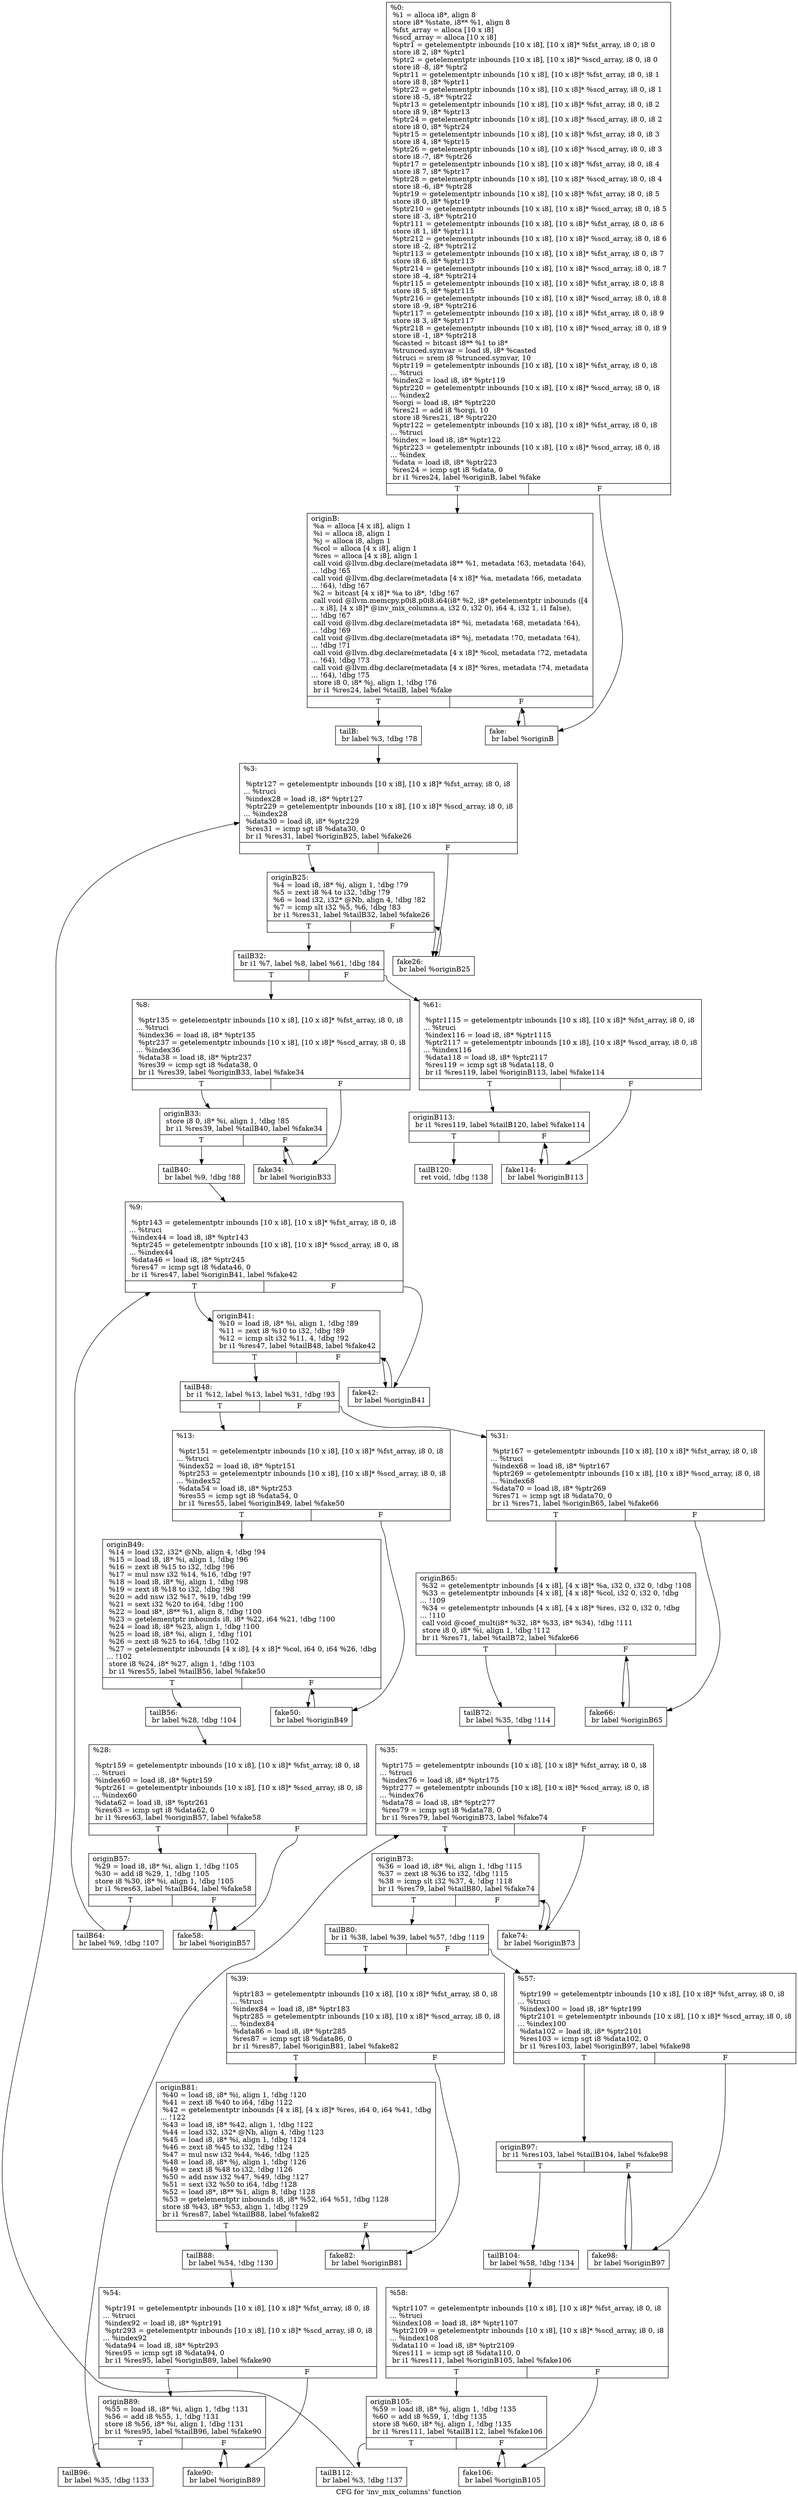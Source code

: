 digraph "CFG for 'inv_mix_columns' function" {
	label="CFG for 'inv_mix_columns' function";

	Node0x55a81253e360 [shape=record,label="{%0:\l  %1 = alloca i8*, align 8\l  store i8* %state, i8** %1, align 8\l  %fst_array = alloca [10 x i8]\l  %scd_array = alloca [10 x i8]\l  %ptr1 = getelementptr inbounds [10 x i8], [10 x i8]* %fst_array, i8 0, i8 0\l  store i8 2, i8* %ptr1\l  %ptr2 = getelementptr inbounds [10 x i8], [10 x i8]* %scd_array, i8 0, i8 0\l  store i8 -8, i8* %ptr2\l  %ptr11 = getelementptr inbounds [10 x i8], [10 x i8]* %fst_array, i8 0, i8 1\l  store i8 8, i8* %ptr11\l  %ptr22 = getelementptr inbounds [10 x i8], [10 x i8]* %scd_array, i8 0, i8 1\l  store i8 -5, i8* %ptr22\l  %ptr13 = getelementptr inbounds [10 x i8], [10 x i8]* %fst_array, i8 0, i8 2\l  store i8 9, i8* %ptr13\l  %ptr24 = getelementptr inbounds [10 x i8], [10 x i8]* %scd_array, i8 0, i8 2\l  store i8 0, i8* %ptr24\l  %ptr15 = getelementptr inbounds [10 x i8], [10 x i8]* %fst_array, i8 0, i8 3\l  store i8 4, i8* %ptr15\l  %ptr26 = getelementptr inbounds [10 x i8], [10 x i8]* %scd_array, i8 0, i8 3\l  store i8 -7, i8* %ptr26\l  %ptr17 = getelementptr inbounds [10 x i8], [10 x i8]* %fst_array, i8 0, i8 4\l  store i8 7, i8* %ptr17\l  %ptr28 = getelementptr inbounds [10 x i8], [10 x i8]* %scd_array, i8 0, i8 4\l  store i8 -6, i8* %ptr28\l  %ptr19 = getelementptr inbounds [10 x i8], [10 x i8]* %fst_array, i8 0, i8 5\l  store i8 0, i8* %ptr19\l  %ptr210 = getelementptr inbounds [10 x i8], [10 x i8]* %scd_array, i8 0, i8 5\l  store i8 -3, i8* %ptr210\l  %ptr111 = getelementptr inbounds [10 x i8], [10 x i8]* %fst_array, i8 0, i8 6\l  store i8 1, i8* %ptr111\l  %ptr212 = getelementptr inbounds [10 x i8], [10 x i8]* %scd_array, i8 0, i8 6\l  store i8 -2, i8* %ptr212\l  %ptr113 = getelementptr inbounds [10 x i8], [10 x i8]* %fst_array, i8 0, i8 7\l  store i8 6, i8* %ptr113\l  %ptr214 = getelementptr inbounds [10 x i8], [10 x i8]* %scd_array, i8 0, i8 7\l  store i8 -4, i8* %ptr214\l  %ptr115 = getelementptr inbounds [10 x i8], [10 x i8]* %fst_array, i8 0, i8 8\l  store i8 5, i8* %ptr115\l  %ptr216 = getelementptr inbounds [10 x i8], [10 x i8]* %scd_array, i8 0, i8 8\l  store i8 -9, i8* %ptr216\l  %ptr117 = getelementptr inbounds [10 x i8], [10 x i8]* %fst_array, i8 0, i8 9\l  store i8 3, i8* %ptr117\l  %ptr218 = getelementptr inbounds [10 x i8], [10 x i8]* %scd_array, i8 0, i8 9\l  store i8 -1, i8* %ptr218\l  %casted = bitcast i8** %1 to i8*\l  %trunced.symvar = load i8, i8* %casted\l  %truci = srem i8 %trunced.symvar, 10\l  %ptr119 = getelementptr inbounds [10 x i8], [10 x i8]* %fst_array, i8 0, i8\l... %truci\l  %index2 = load i8, i8* %ptr119\l  %ptr220 = getelementptr inbounds [10 x i8], [10 x i8]* %scd_array, i8 0, i8\l... %index2\l  %orgi = load i8, i8* %ptr220\l  %res21 = add i8 %orgi, 10\l  store i8 %res21, i8* %ptr220\l  %ptr122 = getelementptr inbounds [10 x i8], [10 x i8]* %fst_array, i8 0, i8\l... %truci\l  %index = load i8, i8* %ptr122\l  %ptr223 = getelementptr inbounds [10 x i8], [10 x i8]* %scd_array, i8 0, i8\l... %index\l  %data = load i8, i8* %ptr223\l  %res24 = icmp sgt i8 %data, 0\l  br i1 %res24, label %originB, label %fake\l|{<s0>T|<s1>F}}"];
	Node0x55a81253e360:s0 -> Node0x55a81253e3b0;
	Node0x55a81253e360:s1 -> Node0x55a81253ef90;
	Node0x55a81253e3b0 [shape=record,label="{originB:                                          \l  %a = alloca [4 x i8], align 1\l  %i = alloca i8, align 1\l  %j = alloca i8, align 1\l  %col = alloca [4 x i8], align 1\l  %res = alloca [4 x i8], align 1\l  call void @llvm.dbg.declare(metadata i8** %1, metadata !63, metadata !64),\l... !dbg !65\l  call void @llvm.dbg.declare(metadata [4 x i8]* %a, metadata !66, metadata\l... !64), !dbg !67\l  %2 = bitcast [4 x i8]* %a to i8*, !dbg !67\l  call void @llvm.memcpy.p0i8.p0i8.i64(i8* %2, i8* getelementptr inbounds ([4\l... x i8], [4 x i8]* @inv_mix_columns.a, i32 0, i32 0), i64 4, i32 1, i1 false),\l... !dbg !67\l  call void @llvm.dbg.declare(metadata i8* %i, metadata !68, metadata !64),\l... !dbg !69\l  call void @llvm.dbg.declare(metadata i8* %j, metadata !70, metadata !64),\l... !dbg !71\l  call void @llvm.dbg.declare(metadata [4 x i8]* %col, metadata !72, metadata\l... !64), !dbg !73\l  call void @llvm.dbg.declare(metadata [4 x i8]* %res, metadata !74, metadata\l... !64), !dbg !75\l  store i8 0, i8* %j, align 1, !dbg !76\l  br i1 %res24, label %tailB, label %fake\l|{<s0>T|<s1>F}}"];
	Node0x55a81253e3b0:s0 -> Node0x55a81253e400;
	Node0x55a81253e3b0:s1 -> Node0x55a81253ef90;
	Node0x55a81253e400 [shape=record,label="{tailB:                                            \l  br label %3, !dbg !78\l}"];
	Node0x55a81253e400 -> Node0x55a81253e450;
	Node0x55a81253e450 [shape=record,label="{%3:\l\l  %ptr127 = getelementptr inbounds [10 x i8], [10 x i8]* %fst_array, i8 0, i8\l... %truci\l  %index28 = load i8, i8* %ptr127\l  %ptr229 = getelementptr inbounds [10 x i8], [10 x i8]* %scd_array, i8 0, i8\l... %index28\l  %data30 = load i8, i8* %ptr229\l  %res31 = icmp sgt i8 %data30, 0\l  br i1 %res31, label %originB25, label %fake26\l|{<s0>T|<s1>F}}"];
	Node0x55a81253e450:s0 -> Node0x55a81253e4a0;
	Node0x55a81253e450:s1 -> Node0x55a81253efe0;
	Node0x55a81253e4a0 [shape=record,label="{originB25:                                        \l  %4 = load i8, i8* %j, align 1, !dbg !79\l  %5 = zext i8 %4 to i32, !dbg !79\l  %6 = load i32, i32* @Nb, align 4, !dbg !82\l  %7 = icmp slt i32 %5, %6, !dbg !83\l  br i1 %res31, label %tailB32, label %fake26\l|{<s0>T|<s1>F}}"];
	Node0x55a81253e4a0:s0 -> Node0x55a81253e4f0;
	Node0x55a81253e4a0:s1 -> Node0x55a81253efe0;
	Node0x55a81253e4f0 [shape=record,label="{tailB32:                                          \l  br i1 %7, label %8, label %61, !dbg !84\l|{<s0>T|<s1>F}}"];
	Node0x55a81253e4f0:s0 -> Node0x55a81253e540;
	Node0x55a81253e4f0:s1 -> Node0x55a81253eea0;
	Node0x55a81253e540 [shape=record,label="{%8:\l\l  %ptr135 = getelementptr inbounds [10 x i8], [10 x i8]* %fst_array, i8 0, i8\l... %truci\l  %index36 = load i8, i8* %ptr135\l  %ptr237 = getelementptr inbounds [10 x i8], [10 x i8]* %scd_array, i8 0, i8\l... %index36\l  %data38 = load i8, i8* %ptr237\l  %res39 = icmp sgt i8 %data38, 0\l  br i1 %res39, label %originB33, label %fake34\l|{<s0>T|<s1>F}}"];
	Node0x55a81253e540:s0 -> Node0x55a81253e590;
	Node0x55a81253e540:s1 -> Node0x55a81253f030;
	Node0x55a81253e590 [shape=record,label="{originB33:                                        \l  store i8 0, i8* %i, align 1, !dbg !85\l  br i1 %res39, label %tailB40, label %fake34\l|{<s0>T|<s1>F}}"];
	Node0x55a81253e590:s0 -> Node0x55a81253e5e0;
	Node0x55a81253e590:s1 -> Node0x55a81253f030;
	Node0x55a81253e5e0 [shape=record,label="{tailB40:                                          \l  br label %9, !dbg !88\l}"];
	Node0x55a81253e5e0 -> Node0x55a81253e630;
	Node0x55a81253e630 [shape=record,label="{%9:\l\l  %ptr143 = getelementptr inbounds [10 x i8], [10 x i8]* %fst_array, i8 0, i8\l... %truci\l  %index44 = load i8, i8* %ptr143\l  %ptr245 = getelementptr inbounds [10 x i8], [10 x i8]* %scd_array, i8 0, i8\l... %index44\l  %data46 = load i8, i8* %ptr245\l  %res47 = icmp sgt i8 %data46, 0\l  br i1 %res47, label %originB41, label %fake42\l|{<s0>T|<s1>F}}"];
	Node0x55a81253e630:s0 -> Node0x55a81253e680;
	Node0x55a81253e630:s1 -> Node0x55a81253f080;
	Node0x55a81253e680 [shape=record,label="{originB41:                                        \l  %10 = load i8, i8* %i, align 1, !dbg !89\l  %11 = zext i8 %10 to i32, !dbg !89\l  %12 = icmp slt i32 %11, 4, !dbg !92\l  br i1 %res47, label %tailB48, label %fake42\l|{<s0>T|<s1>F}}"];
	Node0x55a81253e680:s0 -> Node0x55a81253e6d0;
	Node0x55a81253e680:s1 -> Node0x55a81253f080;
	Node0x55a81253e6d0 [shape=record,label="{tailB48:                                          \l  br i1 %12, label %13, label %31, !dbg !93\l|{<s0>T|<s1>F}}"];
	Node0x55a81253e6d0:s0 -> Node0x55a81253e720;
	Node0x55a81253e6d0:s1 -> Node0x55a81253e900;
	Node0x55a81253e720 [shape=record,label="{%13:\l\l  %ptr151 = getelementptr inbounds [10 x i8], [10 x i8]* %fst_array, i8 0, i8\l... %truci\l  %index52 = load i8, i8* %ptr151\l  %ptr253 = getelementptr inbounds [10 x i8], [10 x i8]* %scd_array, i8 0, i8\l... %index52\l  %data54 = load i8, i8* %ptr253\l  %res55 = icmp sgt i8 %data54, 0\l  br i1 %res55, label %originB49, label %fake50\l|{<s0>T|<s1>F}}"];
	Node0x55a81253e720:s0 -> Node0x55a81253e770;
	Node0x55a81253e720:s1 -> Node0x55a81253f0d0;
	Node0x55a81253e770 [shape=record,label="{originB49:                                        \l  %14 = load i32, i32* @Nb, align 4, !dbg !94\l  %15 = load i8, i8* %i, align 1, !dbg !96\l  %16 = zext i8 %15 to i32, !dbg !96\l  %17 = mul nsw i32 %14, %16, !dbg !97\l  %18 = load i8, i8* %j, align 1, !dbg !98\l  %19 = zext i8 %18 to i32, !dbg !98\l  %20 = add nsw i32 %17, %19, !dbg !99\l  %21 = sext i32 %20 to i64, !dbg !100\l  %22 = load i8*, i8** %1, align 8, !dbg !100\l  %23 = getelementptr inbounds i8, i8* %22, i64 %21, !dbg !100\l  %24 = load i8, i8* %23, align 1, !dbg !100\l  %25 = load i8, i8* %i, align 1, !dbg !101\l  %26 = zext i8 %25 to i64, !dbg !102\l  %27 = getelementptr inbounds [4 x i8], [4 x i8]* %col, i64 0, i64 %26, !dbg\l... !102\l  store i8 %24, i8* %27, align 1, !dbg !103\l  br i1 %res55, label %tailB56, label %fake50\l|{<s0>T|<s1>F}}"];
	Node0x55a81253e770:s0 -> Node0x55a81253e7c0;
	Node0x55a81253e770:s1 -> Node0x55a81253f0d0;
	Node0x55a81253e7c0 [shape=record,label="{tailB56:                                          \l  br label %28, !dbg !104\l}"];
	Node0x55a81253e7c0 -> Node0x55a81253e810;
	Node0x55a81253e810 [shape=record,label="{%28:\l\l  %ptr159 = getelementptr inbounds [10 x i8], [10 x i8]* %fst_array, i8 0, i8\l... %truci\l  %index60 = load i8, i8* %ptr159\l  %ptr261 = getelementptr inbounds [10 x i8], [10 x i8]* %scd_array, i8 0, i8\l... %index60\l  %data62 = load i8, i8* %ptr261\l  %res63 = icmp sgt i8 %data62, 0\l  br i1 %res63, label %originB57, label %fake58\l|{<s0>T|<s1>F}}"];
	Node0x55a81253e810:s0 -> Node0x55a81253e860;
	Node0x55a81253e810:s1 -> Node0x55a81253f120;
	Node0x55a81253e860 [shape=record,label="{originB57:                                        \l  %29 = load i8, i8* %i, align 1, !dbg !105\l  %30 = add i8 %29, 1, !dbg !105\l  store i8 %30, i8* %i, align 1, !dbg !105\l  br i1 %res63, label %tailB64, label %fake58\l|{<s0>T|<s1>F}}"];
	Node0x55a81253e860:s0 -> Node0x55a81253e8b0;
	Node0x55a81253e860:s1 -> Node0x55a81253f120;
	Node0x55a81253e8b0 [shape=record,label="{tailB64:                                          \l  br label %9, !dbg !107\l}"];
	Node0x55a81253e8b0 -> Node0x55a81253e630;
	Node0x55a81253e900 [shape=record,label="{%31:\l\l  %ptr167 = getelementptr inbounds [10 x i8], [10 x i8]* %fst_array, i8 0, i8\l... %truci\l  %index68 = load i8, i8* %ptr167\l  %ptr269 = getelementptr inbounds [10 x i8], [10 x i8]* %scd_array, i8 0, i8\l... %index68\l  %data70 = load i8, i8* %ptr269\l  %res71 = icmp sgt i8 %data70, 0\l  br i1 %res71, label %originB65, label %fake66\l|{<s0>T|<s1>F}}"];
	Node0x55a81253e900:s0 -> Node0x55a81253e950;
	Node0x55a81253e900:s1 -> Node0x55a81253f170;
	Node0x55a81253e950 [shape=record,label="{originB65:                                        \l  %32 = getelementptr inbounds [4 x i8], [4 x i8]* %a, i32 0, i32 0, !dbg !108\l  %33 = getelementptr inbounds [4 x i8], [4 x i8]* %col, i32 0, i32 0, !dbg\l... !109\l  %34 = getelementptr inbounds [4 x i8], [4 x i8]* %res, i32 0, i32 0, !dbg\l... !110\l  call void @coef_mult(i8* %32, i8* %33, i8* %34), !dbg !111\l  store i8 0, i8* %i, align 1, !dbg !112\l  br i1 %res71, label %tailB72, label %fake66\l|{<s0>T|<s1>F}}"];
	Node0x55a81253e950:s0 -> Node0x55a81253e9a0;
	Node0x55a81253e950:s1 -> Node0x55a81253f170;
	Node0x55a81253e9a0 [shape=record,label="{tailB72:                                          \l  br label %35, !dbg !114\l}"];
	Node0x55a81253e9a0 -> Node0x55a81253e9f0;
	Node0x55a81253e9f0 [shape=record,label="{%35:\l\l  %ptr175 = getelementptr inbounds [10 x i8], [10 x i8]* %fst_array, i8 0, i8\l... %truci\l  %index76 = load i8, i8* %ptr175\l  %ptr277 = getelementptr inbounds [10 x i8], [10 x i8]* %scd_array, i8 0, i8\l... %index76\l  %data78 = load i8, i8* %ptr277\l  %res79 = icmp sgt i8 %data78, 0\l  br i1 %res79, label %originB73, label %fake74\l|{<s0>T|<s1>F}}"];
	Node0x55a81253e9f0:s0 -> Node0x55a81253ea40;
	Node0x55a81253e9f0:s1 -> Node0x55a81253f1c0;
	Node0x55a81253ea40 [shape=record,label="{originB73:                                        \l  %36 = load i8, i8* %i, align 1, !dbg !115\l  %37 = zext i8 %36 to i32, !dbg !115\l  %38 = icmp slt i32 %37, 4, !dbg !118\l  br i1 %res79, label %tailB80, label %fake74\l|{<s0>T|<s1>F}}"];
	Node0x55a81253ea40:s0 -> Node0x55a81253ea90;
	Node0x55a81253ea40:s1 -> Node0x55a81253f1c0;
	Node0x55a81253ea90 [shape=record,label="{tailB80:                                          \l  br i1 %38, label %39, label %57, !dbg !119\l|{<s0>T|<s1>F}}"];
	Node0x55a81253ea90:s0 -> Node0x55a81253eae0;
	Node0x55a81253ea90:s1 -> Node0x55a81253ecc0;
	Node0x55a81253eae0 [shape=record,label="{%39:\l\l  %ptr183 = getelementptr inbounds [10 x i8], [10 x i8]* %fst_array, i8 0, i8\l... %truci\l  %index84 = load i8, i8* %ptr183\l  %ptr285 = getelementptr inbounds [10 x i8], [10 x i8]* %scd_array, i8 0, i8\l... %index84\l  %data86 = load i8, i8* %ptr285\l  %res87 = icmp sgt i8 %data86, 0\l  br i1 %res87, label %originB81, label %fake82\l|{<s0>T|<s1>F}}"];
	Node0x55a81253eae0:s0 -> Node0x55a81253eb30;
	Node0x55a81253eae0:s1 -> Node0x55a81253f210;
	Node0x55a81253eb30 [shape=record,label="{originB81:                                        \l  %40 = load i8, i8* %i, align 1, !dbg !120\l  %41 = zext i8 %40 to i64, !dbg !122\l  %42 = getelementptr inbounds [4 x i8], [4 x i8]* %res, i64 0, i64 %41, !dbg\l... !122\l  %43 = load i8, i8* %42, align 1, !dbg !122\l  %44 = load i32, i32* @Nb, align 4, !dbg !123\l  %45 = load i8, i8* %i, align 1, !dbg !124\l  %46 = zext i8 %45 to i32, !dbg !124\l  %47 = mul nsw i32 %44, %46, !dbg !125\l  %48 = load i8, i8* %j, align 1, !dbg !126\l  %49 = zext i8 %48 to i32, !dbg !126\l  %50 = add nsw i32 %47, %49, !dbg !127\l  %51 = sext i32 %50 to i64, !dbg !128\l  %52 = load i8*, i8** %1, align 8, !dbg !128\l  %53 = getelementptr inbounds i8, i8* %52, i64 %51, !dbg !128\l  store i8 %43, i8* %53, align 1, !dbg !129\l  br i1 %res87, label %tailB88, label %fake82\l|{<s0>T|<s1>F}}"];
	Node0x55a81253eb30:s0 -> Node0x55a81253eb80;
	Node0x55a81253eb30:s1 -> Node0x55a81253f210;
	Node0x55a81253eb80 [shape=record,label="{tailB88:                                          \l  br label %54, !dbg !130\l}"];
	Node0x55a81253eb80 -> Node0x55a81253ebd0;
	Node0x55a81253ebd0 [shape=record,label="{%54:\l\l  %ptr191 = getelementptr inbounds [10 x i8], [10 x i8]* %fst_array, i8 0, i8\l... %truci\l  %index92 = load i8, i8* %ptr191\l  %ptr293 = getelementptr inbounds [10 x i8], [10 x i8]* %scd_array, i8 0, i8\l... %index92\l  %data94 = load i8, i8* %ptr293\l  %res95 = icmp sgt i8 %data94, 0\l  br i1 %res95, label %originB89, label %fake90\l|{<s0>T|<s1>F}}"];
	Node0x55a81253ebd0:s0 -> Node0x55a81253ec20;
	Node0x55a81253ebd0:s1 -> Node0x55a81253f260;
	Node0x55a81253ec20 [shape=record,label="{originB89:                                        \l  %55 = load i8, i8* %i, align 1, !dbg !131\l  %56 = add i8 %55, 1, !dbg !131\l  store i8 %56, i8* %i, align 1, !dbg !131\l  br i1 %res95, label %tailB96, label %fake90\l|{<s0>T|<s1>F}}"];
	Node0x55a81253ec20:s0 -> Node0x55a81253ec70;
	Node0x55a81253ec20:s1 -> Node0x55a81253f260;
	Node0x55a81253ec70 [shape=record,label="{tailB96:                                          \l  br label %35, !dbg !133\l}"];
	Node0x55a81253ec70 -> Node0x55a81253e9f0;
	Node0x55a81253ecc0 [shape=record,label="{%57:\l\l  %ptr199 = getelementptr inbounds [10 x i8], [10 x i8]* %fst_array, i8 0, i8\l... %truci\l  %index100 = load i8, i8* %ptr199\l  %ptr2101 = getelementptr inbounds [10 x i8], [10 x i8]* %scd_array, i8 0, i8\l... %index100\l  %data102 = load i8, i8* %ptr2101\l  %res103 = icmp sgt i8 %data102, 0\l  br i1 %res103, label %originB97, label %fake98\l|{<s0>T|<s1>F}}"];
	Node0x55a81253ecc0:s0 -> Node0x55a81253ed10;
	Node0x55a81253ecc0:s1 -> Node0x55a81253f2b0;
	Node0x55a81253ed10 [shape=record,label="{originB97:                                        \l  br i1 %res103, label %tailB104, label %fake98\l|{<s0>T|<s1>F}}"];
	Node0x55a81253ed10:s0 -> Node0x55a81253ed60;
	Node0x55a81253ed10:s1 -> Node0x55a81253f2b0;
	Node0x55a81253ed60 [shape=record,label="{tailB104:                                         \l  br label %58, !dbg !134\l}"];
	Node0x55a81253ed60 -> Node0x55a81253edb0;
	Node0x55a81253edb0 [shape=record,label="{%58:\l\l  %ptr1107 = getelementptr inbounds [10 x i8], [10 x i8]* %fst_array, i8 0, i8\l... %truci\l  %index108 = load i8, i8* %ptr1107\l  %ptr2109 = getelementptr inbounds [10 x i8], [10 x i8]* %scd_array, i8 0, i8\l... %index108\l  %data110 = load i8, i8* %ptr2109\l  %res111 = icmp sgt i8 %data110, 0\l  br i1 %res111, label %originB105, label %fake106\l|{<s0>T|<s1>F}}"];
	Node0x55a81253edb0:s0 -> Node0x55a81253ee00;
	Node0x55a81253edb0:s1 -> Node0x55a81253f300;
	Node0x55a81253ee00 [shape=record,label="{originB105:                                       \l  %59 = load i8, i8* %j, align 1, !dbg !135\l  %60 = add i8 %59, 1, !dbg !135\l  store i8 %60, i8* %j, align 1, !dbg !135\l  br i1 %res111, label %tailB112, label %fake106\l|{<s0>T|<s1>F}}"];
	Node0x55a81253ee00:s0 -> Node0x55a81253ee50;
	Node0x55a81253ee00:s1 -> Node0x55a81253f300;
	Node0x55a81253ee50 [shape=record,label="{tailB112:                                         \l  br label %3, !dbg !137\l}"];
	Node0x55a81253ee50 -> Node0x55a81253e450;
	Node0x55a81253eea0 [shape=record,label="{%61:\l\l  %ptr1115 = getelementptr inbounds [10 x i8], [10 x i8]* %fst_array, i8 0, i8\l... %truci\l  %index116 = load i8, i8* %ptr1115\l  %ptr2117 = getelementptr inbounds [10 x i8], [10 x i8]* %scd_array, i8 0, i8\l... %index116\l  %data118 = load i8, i8* %ptr2117\l  %res119 = icmp sgt i8 %data118, 0\l  br i1 %res119, label %originB113, label %fake114\l|{<s0>T|<s1>F}}"];
	Node0x55a81253eea0:s0 -> Node0x55a81253eef0;
	Node0x55a81253eea0:s1 -> Node0x55a81253f350;
	Node0x55a81253eef0 [shape=record,label="{originB113:                                       \l  br i1 %res119, label %tailB120, label %fake114\l|{<s0>T|<s1>F}}"];
	Node0x55a81253eef0:s0 -> Node0x55a81253ef40;
	Node0x55a81253eef0:s1 -> Node0x55a81253f350;
	Node0x55a81253ef40 [shape=record,label="{tailB120:                                         \l  ret void, !dbg !138\l}"];
	Node0x55a81253ef90 [shape=record,label="{fake:                                             \l  br label %originB\l}"];
	Node0x55a81253ef90 -> Node0x55a81253e3b0;
	Node0x55a81253efe0 [shape=record,label="{fake26:                                           \l  br label %originB25\l}"];
	Node0x55a81253efe0 -> Node0x55a81253e4a0;
	Node0x55a81253f030 [shape=record,label="{fake34:                                           \l  br label %originB33\l}"];
	Node0x55a81253f030 -> Node0x55a81253e590;
	Node0x55a81253f080 [shape=record,label="{fake42:                                           \l  br label %originB41\l}"];
	Node0x55a81253f080 -> Node0x55a81253e680;
	Node0x55a81253f0d0 [shape=record,label="{fake50:                                           \l  br label %originB49\l}"];
	Node0x55a81253f0d0 -> Node0x55a81253e770;
	Node0x55a81253f120 [shape=record,label="{fake58:                                           \l  br label %originB57\l}"];
	Node0x55a81253f120 -> Node0x55a81253e860;
	Node0x55a81253f170 [shape=record,label="{fake66:                                           \l  br label %originB65\l}"];
	Node0x55a81253f170 -> Node0x55a81253e950;
	Node0x55a81253f1c0 [shape=record,label="{fake74:                                           \l  br label %originB73\l}"];
	Node0x55a81253f1c0 -> Node0x55a81253ea40;
	Node0x55a81253f210 [shape=record,label="{fake82:                                           \l  br label %originB81\l}"];
	Node0x55a81253f210 -> Node0x55a81253eb30;
	Node0x55a81253f260 [shape=record,label="{fake90:                                           \l  br label %originB89\l}"];
	Node0x55a81253f260 -> Node0x55a81253ec20;
	Node0x55a81253f2b0 [shape=record,label="{fake98:                                           \l  br label %originB97\l}"];
	Node0x55a81253f2b0 -> Node0x55a81253ed10;
	Node0x55a81253f300 [shape=record,label="{fake106:                                          \l  br label %originB105\l}"];
	Node0x55a81253f300 -> Node0x55a81253ee00;
	Node0x55a81253f350 [shape=record,label="{fake114:                                          \l  br label %originB113\l}"];
	Node0x55a81253f350 -> Node0x55a81253eef0;
}
